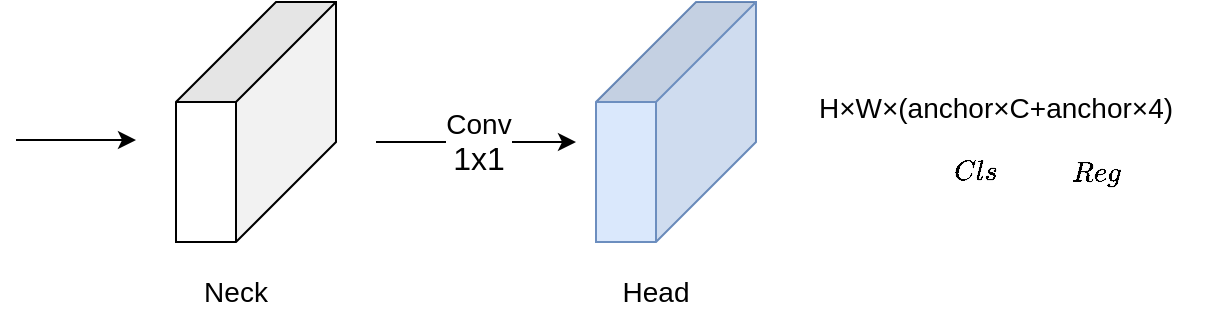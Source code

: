 <mxfile version="26.1.0">
  <diagram name="第 1 页" id="uumIqRgFV25TRmW-tFgD">
    <mxGraphModel dx="1213" dy="676" grid="1" gridSize="10" guides="1" tooltips="1" connect="1" arrows="1" fold="1" page="1" pageScale="1" pageWidth="827" pageHeight="1169" math="1" shadow="0">
      <root>
        <mxCell id="0" />
        <mxCell id="1" parent="0" />
        <mxCell id="9MBSfGOV7zKs2a5q2MZf-3" value="" style="shape=cube;whiteSpace=wrap;html=1;boundedLbl=1;backgroundOutline=1;darkOpacity=0.05;darkOpacity2=0.1;size=50;direction=south;" vertex="1" parent="1">
          <mxGeometry x="110" y="120" width="80" height="120" as="geometry" />
        </mxCell>
        <mxCell id="9MBSfGOV7zKs2a5q2MZf-4" value="" style="shape=cube;whiteSpace=wrap;html=1;boundedLbl=1;backgroundOutline=1;darkOpacity=0.05;darkOpacity2=0.1;size=50;direction=south;fillColor=#dae8fc;strokeColor=#6c8ebf;" vertex="1" parent="1">
          <mxGeometry x="320" y="120" width="80" height="120" as="geometry" />
        </mxCell>
        <mxCell id="9MBSfGOV7zKs2a5q2MZf-6" value="&lt;font style=&quot;font-size: 14px;&quot;&gt;H×W×(&lt;/font&gt;&lt;font style=&quot;font-size: 14px;&quot;&gt;anchor&lt;/font&gt;&lt;span style=&quot;font-size: 14px;&quot;&gt;×C&lt;/span&gt;&lt;span style=&quot;font-size: 14px; background-color: transparent; color: light-dark(rgb(0, 0, 0), rgb(255, 255, 255));&quot;&gt;+&lt;/span&gt;&lt;span style=&quot;background-color: transparent; color: light-dark(rgb(0, 0, 0), rgb(255, 255, 255)); font-size: 14px;&quot;&gt;anchor&lt;/span&gt;&lt;span style=&quot;background-color: transparent; color: light-dark(rgb(0, 0, 0), rgb(255, 255, 255)); font-size: 14px;&quot;&gt;×4)&lt;/span&gt;&lt;div&gt;&lt;br&gt;&lt;/div&gt;" style="text;html=1;align=center;verticalAlign=middle;whiteSpace=wrap;rounded=0;" vertex="1" parent="1">
          <mxGeometry x="415" y="140" width="210" height="80" as="geometry" />
        </mxCell>
        <mxCell id="9MBSfGOV7zKs2a5q2MZf-10" value="&lt;font face=&quot;Helvetica&quot;&gt;$$Cls$$&lt;/font&gt;" style="text;html=1;align=center;verticalAlign=middle;whiteSpace=wrap;rounded=0;" vertex="1" parent="1">
          <mxGeometry x="480" y="190" width="60" height="30" as="geometry" />
        </mxCell>
        <mxCell id="9MBSfGOV7zKs2a5q2MZf-11" value="$$Reg$$" style="text;html=1;align=center;verticalAlign=middle;whiteSpace=wrap;rounded=0;" vertex="1" parent="1">
          <mxGeometry x="540" y="190" width="60" height="30" as="geometry" />
        </mxCell>
        <mxCell id="9MBSfGOV7zKs2a5q2MZf-13" value="" style="endArrow=classic;html=1;rounded=0;" edge="1" parent="1">
          <mxGeometry width="50" height="50" relative="1" as="geometry">
            <mxPoint x="210" y="190" as="sourcePoint" />
            <mxPoint x="310" y="190" as="targetPoint" />
          </mxGeometry>
        </mxCell>
        <mxCell id="9MBSfGOV7zKs2a5q2MZf-15" value="&lt;font style=&quot;font-size: 14px;&quot;&gt;Conv&lt;/font&gt;&lt;div&gt;&lt;font size=&quot;3&quot;&gt;1x1&lt;/font&gt;&lt;/div&gt;" style="edgeLabel;html=1;align=center;verticalAlign=middle;resizable=0;points=[];" vertex="1" connectable="0" parent="9MBSfGOV7zKs2a5q2MZf-13">
          <mxGeometry x="0.067" y="-1" relative="1" as="geometry">
            <mxPoint x="-3" y="-1" as="offset" />
          </mxGeometry>
        </mxCell>
        <mxCell id="9MBSfGOV7zKs2a5q2MZf-14" value="" style="endArrow=classic;html=1;rounded=0;" edge="1" parent="1">
          <mxGeometry width="50" height="50" relative="1" as="geometry">
            <mxPoint x="30" y="189" as="sourcePoint" />
            <mxPoint x="90" y="189" as="targetPoint" />
          </mxGeometry>
        </mxCell>
        <mxCell id="9MBSfGOV7zKs2a5q2MZf-16" value="&lt;font style=&quot;font-size: 14px;&quot;&gt;Neck&lt;/font&gt;" style="text;html=1;align=center;verticalAlign=middle;whiteSpace=wrap;rounded=0;" vertex="1" parent="1">
          <mxGeometry x="110" y="250" width="60" height="30" as="geometry" />
        </mxCell>
        <mxCell id="9MBSfGOV7zKs2a5q2MZf-17" value="&lt;font style=&quot;font-size: 14px;&quot;&gt;Head&lt;/font&gt;" style="text;html=1;align=center;verticalAlign=middle;whiteSpace=wrap;rounded=0;" vertex="1" parent="1">
          <mxGeometry x="320" y="250" width="60" height="30" as="geometry" />
        </mxCell>
      </root>
    </mxGraphModel>
  </diagram>
</mxfile>
